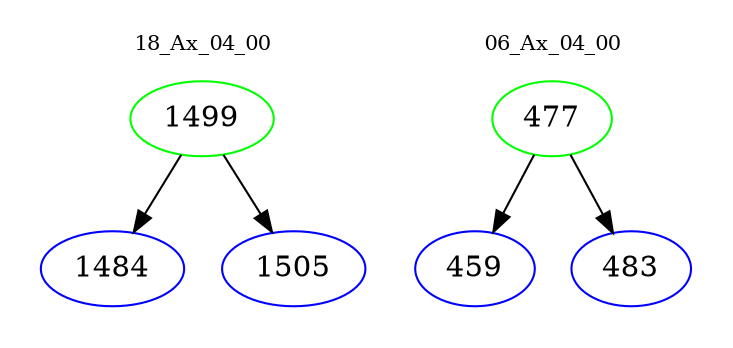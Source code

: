 digraph{
subgraph cluster_0 {
color = white
label = "18_Ax_04_00";
fontsize=10;
T0_1499 [label="1499", color="green"]
T0_1499 -> T0_1484 [color="black"]
T0_1484 [label="1484", color="blue"]
T0_1499 -> T0_1505 [color="black"]
T0_1505 [label="1505", color="blue"]
}
subgraph cluster_1 {
color = white
label = "06_Ax_04_00";
fontsize=10;
T1_477 [label="477", color="green"]
T1_477 -> T1_459 [color="black"]
T1_459 [label="459", color="blue"]
T1_477 -> T1_483 [color="black"]
T1_483 [label="483", color="blue"]
}
}
